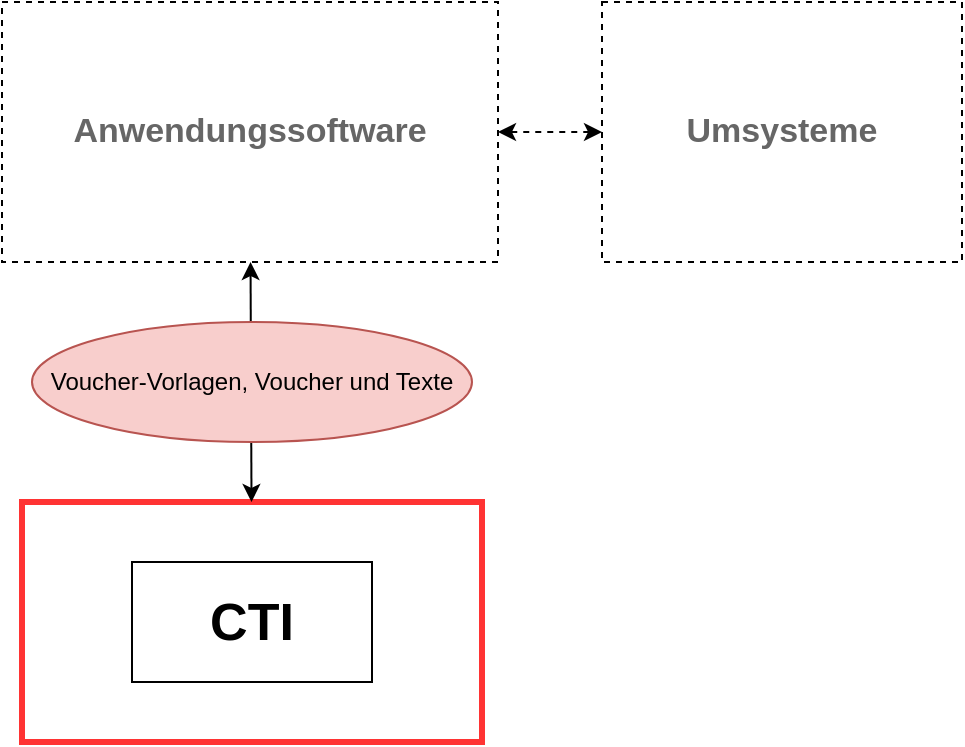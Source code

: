 <mxfile version="12.1.0" type="device" pages="1"><diagram id="6fJ1NQzJaTW_TC5MSqZM" name="Page-1"><mxGraphModel dx="1038" dy="531" grid="1" gridSize="10" guides="1" tooltips="1" connect="1" arrows="1" fold="1" page="1" pageScale="1" pageWidth="827" pageHeight="1169" math="0" shadow="0"><root><mxCell id="0"/><mxCell id="1" parent="0"/><mxCell id="BbW3QBSCu8cOKDt0obq9-8" value="" style="rounded=0;whiteSpace=wrap;html=1;strokeColor=#FF3333;fillColor=none;strokeWidth=3;" parent="1" vertex="1"><mxGeometry x="100" y="750" width="230" height="120" as="geometry"/></mxCell><mxCell id="BbW3QBSCu8cOKDt0obq9-9" value="&lt;b&gt;&lt;font style=&quot;font-size: 26px&quot;&gt;CTI&lt;/font&gt;&lt;/b&gt;" style="rounded=0;whiteSpace=wrap;html=1;strokeColor=#000000;strokeWidth=1;fillColor=none;" parent="1" vertex="1"><mxGeometry x="155" y="780" width="120" height="60" as="geometry"/></mxCell><mxCell id="BbW3QBSCu8cOKDt0obq9-11" value="" style="endArrow=classic;startArrow=classic;html=1;" parent="1" edge="1" target="BbW3QBSCu8cOKDt0obq9-8" source="J87AG2pGAcoRxoPzi18n-1"><mxGeometry width="50" height="50" relative="1" as="geometry"><mxPoint x="215" y="630" as="sourcePoint"/><mxPoint x="210" y="680" as="targetPoint"/></mxGeometry></mxCell><mxCell id="BbW3QBSCu8cOKDt0obq9-12" value="Voucher-Vorlagen, Voucher und Texte" style="ellipse;whiteSpace=wrap;html=1;strokeColor=#b85450;strokeWidth=1;fillColor=#f8cecc;" parent="1" vertex="1"><mxGeometry x="105" y="660" width="220" height="60" as="geometry"/></mxCell><mxCell id="BbW3QBSCu8cOKDt0obq9-21" value="&lt;font style=&quot;font-size: 17px&quot;&gt;&lt;b&gt;Umsysteme&lt;/b&gt;&lt;/font&gt;" style="rounded=0;whiteSpace=wrap;html=1;strokeColor=#000000;strokeWidth=1;fillColor=none;dashed=1;fontColor=#666666;" parent="1" vertex="1"><mxGeometry x="390" y="500" width="180" height="130" as="geometry"/></mxCell><mxCell id="BbW3QBSCu8cOKDt0obq9-22" value="" style="endArrow=classic;startArrow=classic;html=1;exitX=0;exitY=0.5;exitDx=0;exitDy=0;dashed=1;entryX=1;entryY=0.5;entryDx=0;entryDy=0;" parent="1" source="BbW3QBSCu8cOKDt0obq9-21" target="J87AG2pGAcoRxoPzi18n-1" edge="1"><mxGeometry width="50" height="50" relative="1" as="geometry"><mxPoint x="413" y="514" as="sourcePoint"/><mxPoint x="370" y="565" as="targetPoint"/></mxGeometry></mxCell><mxCell id="J87AG2pGAcoRxoPzi18n-1" value="&lt;font style=&quot;font-size: 17px&quot;&gt;&lt;b&gt;Anwendungssoftware&lt;/b&gt;&lt;/font&gt;" style="rounded=0;whiteSpace=wrap;html=1;strokeColor=#000000;strokeWidth=1;fillColor=none;dashed=1;fontColor=#666666;" vertex="1" parent="1"><mxGeometry x="90" y="500" width="248" height="130" as="geometry"/></mxCell></root></mxGraphModel></diagram></mxfile>